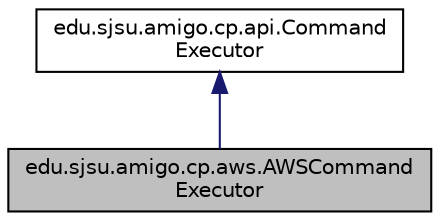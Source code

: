 digraph "edu.sjsu.amigo.cp.aws.AWSCommandExecutor"
{
  edge [fontname="Helvetica",fontsize="10",labelfontname="Helvetica",labelfontsize="10"];
  node [fontname="Helvetica",fontsize="10",shape=record];
  Node0 [label="edu.sjsu.amigo.cp.aws.AWSCommand\lExecutor",height=0.2,width=0.4,color="black", fillcolor="grey75", style="filled", fontcolor="black"];
  Node1 -> Node0 [dir="back",color="midnightblue",fontsize="10",style="solid",fontname="Helvetica"];
  Node1 [label="edu.sjsu.amigo.cp.api.Command\lExecutor",height=0.2,width=0.4,color="black", fillcolor="white", style="filled",URL="$interfaceedu_1_1sjsu_1_1amigo_1_1cp_1_1api_1_1_command_executor.html"];
}
